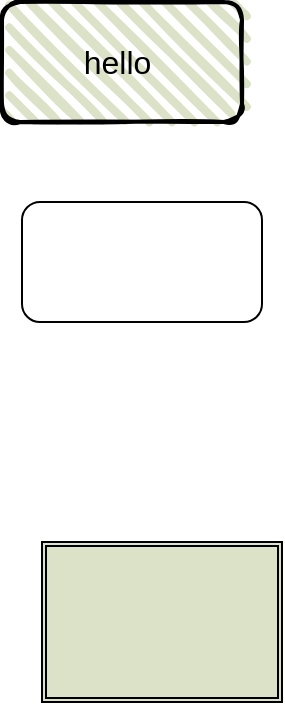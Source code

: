 <mxfile version="13.8.1" type="github"><diagram id="gGeapCZ_4CLhAMf-OAX_" name="Page-1"><mxGraphModel dx="1422" dy="762" grid="1" gridSize="10" guides="1" tooltips="1" connect="1" arrows="1" fold="1" page="1" pageScale="1" pageWidth="850" pageHeight="1100" math="0" shadow="0"><root><mxCell id="0"/><mxCell id="1" parent="0"/><mxCell id="WBvXpxhUpejuHao-7UYv-1" value="" style="rounded=1;whiteSpace=wrap;html=1;" vertex="1" parent="1"><mxGeometry x="190" y="190" width="120" height="60" as="geometry"/></mxCell><mxCell id="WBvXpxhUpejuHao-7UYv-2" value="&lt;font style=&quot;font-size: 16px&quot;&gt;hello&amp;nbsp;&lt;/font&gt;" style="rounded=1;whiteSpace=wrap;html=1;strokeWidth=2;fillWeight=4;hachureGap=8;hachureAngle=45;sketch=1;fillColor=#DCE2C7;" vertex="1" parent="1"><mxGeometry x="180" y="90" width="120" height="60" as="geometry"/></mxCell><mxCell id="WBvXpxhUpejuHao-7UYv-3" value="" style="shape=ext;double=1;rounded=0;whiteSpace=wrap;html=1;fillColor=#DCE2C7;" vertex="1" parent="1"><mxGeometry x="200" y="360" width="120" height="80" as="geometry"/></mxCell></root></mxGraphModel></diagram></mxfile>